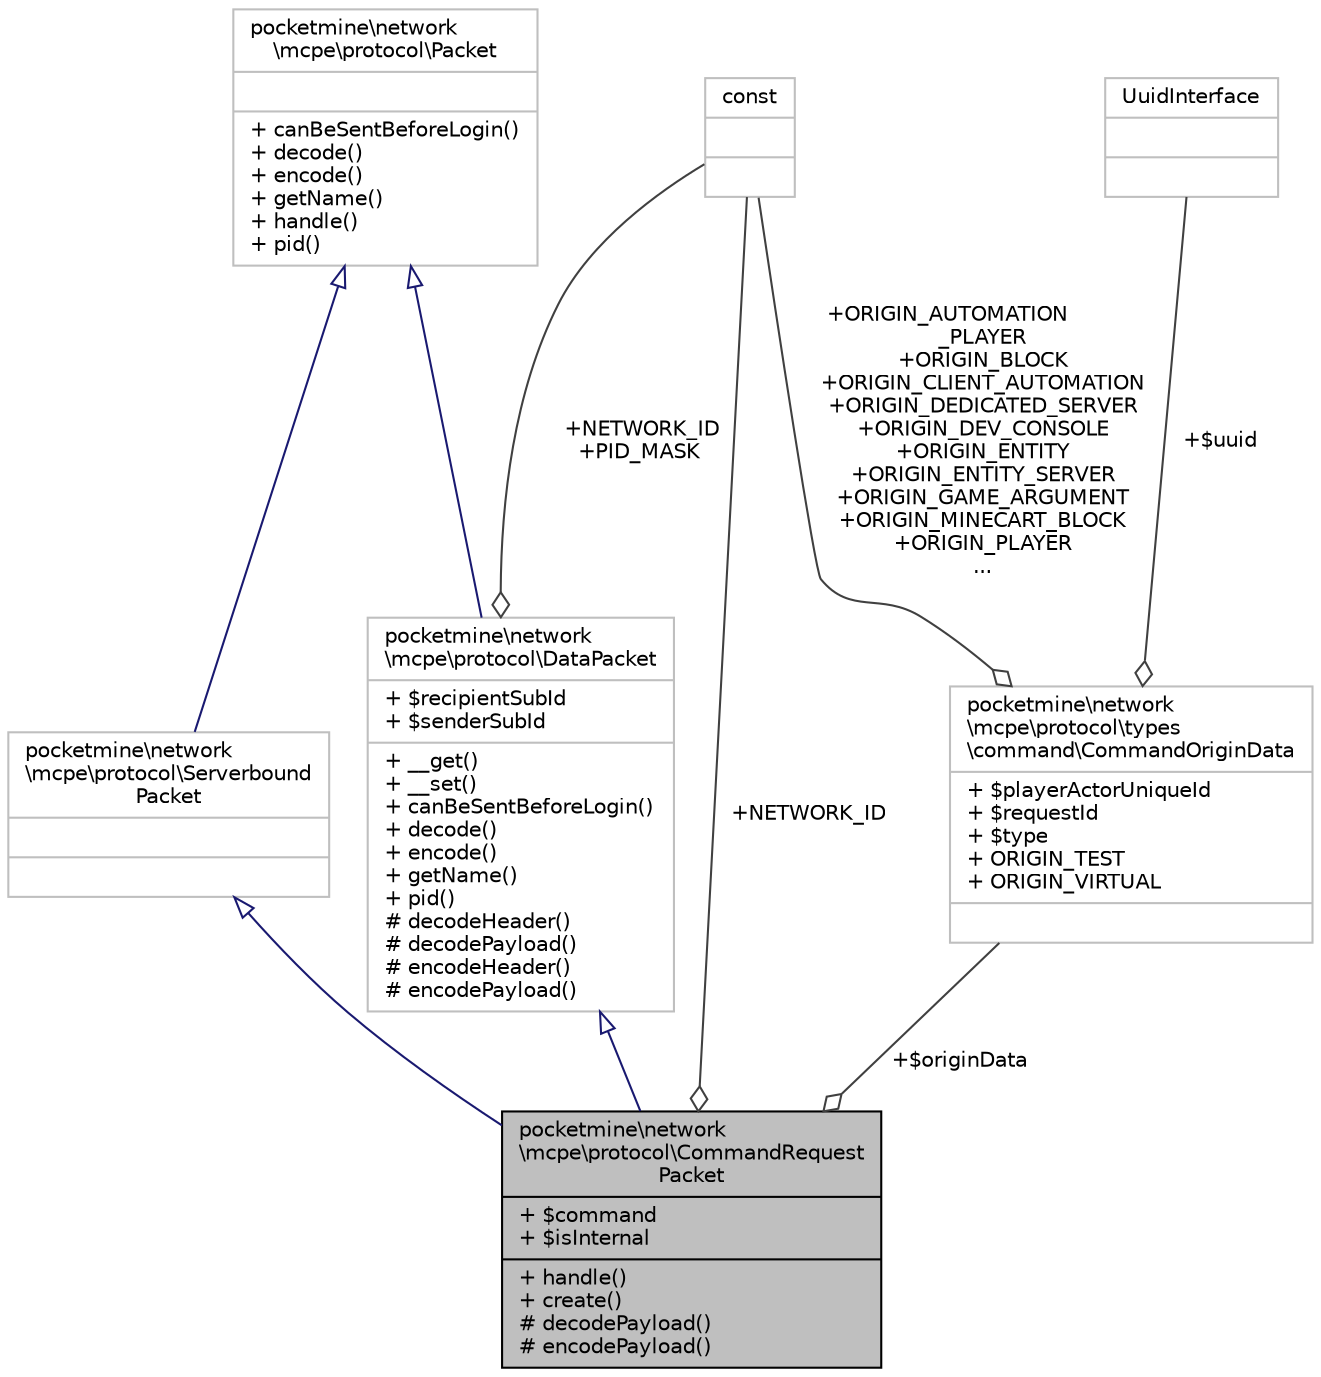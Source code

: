 digraph "pocketmine\network\mcpe\protocol\CommandRequestPacket"
{
 // INTERACTIVE_SVG=YES
 // LATEX_PDF_SIZE
  edge [fontname="Helvetica",fontsize="10",labelfontname="Helvetica",labelfontsize="10"];
  node [fontname="Helvetica",fontsize="10",shape=record];
  Node1 [label="{pocketmine\\network\l\\mcpe\\protocol\\CommandRequest\lPacket\n|+ $command\l+ $isInternal\l|+ handle()\l+ create()\l# decodePayload()\l# encodePayload()\l}",height=0.2,width=0.4,color="black", fillcolor="grey75", style="filled", fontcolor="black",tooltip=" "];
  Node2 -> Node1 [dir="back",color="midnightblue",fontsize="10",style="solid",arrowtail="onormal",fontname="Helvetica"];
  Node2 [label="{pocketmine\\network\l\\mcpe\\protocol\\DataPacket\n|+ $recipientSubId\l+ $senderSubId\l|+ __get()\l+ __set()\l+ canBeSentBeforeLogin()\l+ decode()\l+ encode()\l+ getName()\l+ pid()\l# decodeHeader()\l# decodePayload()\l# encodeHeader()\l# encodePayload()\l}",height=0.2,width=0.4,color="grey75", fillcolor="white", style="filled",URL="$d1/ddb/classpocketmine_1_1network_1_1mcpe_1_1protocol_1_1_data_packet.html",tooltip=" "];
  Node3 -> Node2 [dir="back",color="midnightblue",fontsize="10",style="solid",arrowtail="onormal",fontname="Helvetica"];
  Node3 [label="{pocketmine\\network\l\\mcpe\\protocol\\Packet\n||+ canBeSentBeforeLogin()\l+ decode()\l+ encode()\l+ getName()\l+ handle()\l+ pid()\l}",height=0.2,width=0.4,color="grey75", fillcolor="white", style="filled",URL="$d4/d5d/interfacepocketmine_1_1network_1_1mcpe_1_1protocol_1_1_packet.html",tooltip=" "];
  Node4 -> Node2 [color="grey25",fontsize="10",style="solid",label=" +NETWORK_ID\n+PID_MASK" ,arrowhead="odiamond",fontname="Helvetica"];
  Node4 [label="{const\n||}",height=0.2,width=0.4,color="grey75", fillcolor="white", style="filled",tooltip=" "];
  Node5 -> Node1 [dir="back",color="midnightblue",fontsize="10",style="solid",arrowtail="onormal",fontname="Helvetica"];
  Node5 [label="{pocketmine\\network\l\\mcpe\\protocol\\Serverbound\lPacket\n||}",height=0.2,width=0.4,color="grey75", fillcolor="white", style="filled",URL="$dd/de6/interfacepocketmine_1_1network_1_1mcpe_1_1protocol_1_1_serverbound_packet.html",tooltip=" "];
  Node3 -> Node5 [dir="back",color="midnightblue",fontsize="10",style="solid",arrowtail="onormal",fontname="Helvetica"];
  Node4 -> Node1 [color="grey25",fontsize="10",style="solid",label=" +NETWORK_ID" ,arrowhead="odiamond",fontname="Helvetica"];
  Node6 -> Node1 [color="grey25",fontsize="10",style="solid",label=" +$originData" ,arrowhead="odiamond",fontname="Helvetica"];
  Node6 [label="{pocketmine\\network\l\\mcpe\\protocol\\types\l\\command\\CommandOriginData\n|+ $playerActorUniqueId\l+ $requestId\l+ $type\l+ ORIGIN_TEST\l+ ORIGIN_VIRTUAL\l|}",height=0.2,width=0.4,color="grey75", fillcolor="white", style="filled",URL="$d9/dec/classpocketmine_1_1network_1_1mcpe_1_1protocol_1_1types_1_1command_1_1_command_origin_data.html",tooltip=" "];
  Node4 -> Node6 [color="grey25",fontsize="10",style="solid",label=" +ORIGIN_AUTOMATION\l_PLAYER\n+ORIGIN_BLOCK\n+ORIGIN_CLIENT_AUTOMATION\n+ORIGIN_DEDICATED_SERVER\n+ORIGIN_DEV_CONSOLE\n+ORIGIN_ENTITY\n+ORIGIN_ENTITY_SERVER\n+ORIGIN_GAME_ARGUMENT\n+ORIGIN_MINECART_BLOCK\n+ORIGIN_PLAYER\n..." ,arrowhead="odiamond",fontname="Helvetica"];
  Node7 -> Node6 [color="grey25",fontsize="10",style="solid",label=" +$uuid" ,arrowhead="odiamond",fontname="Helvetica"];
  Node7 [label="{UuidInterface\n||}",height=0.2,width=0.4,color="grey75", fillcolor="white", style="filled",tooltip=" "];
}
